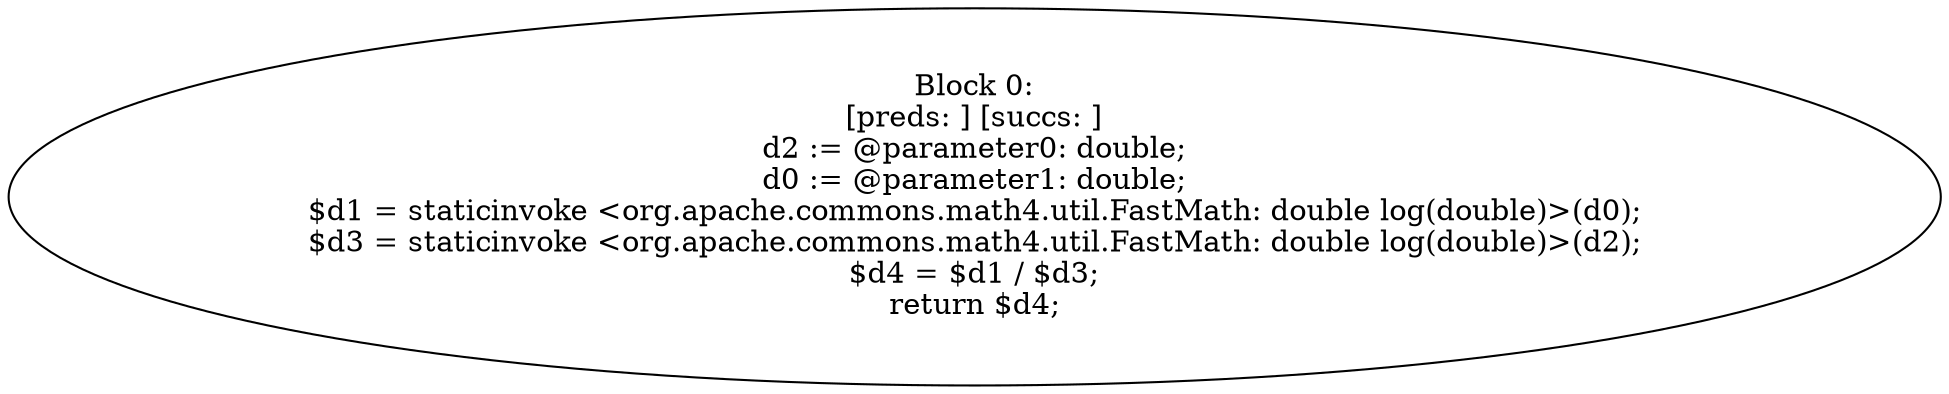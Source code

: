 digraph "unitGraph" {
    "Block 0:
[preds: ] [succs: ]
d2 := @parameter0: double;
d0 := @parameter1: double;
$d1 = staticinvoke <org.apache.commons.math4.util.FastMath: double log(double)>(d0);
$d3 = staticinvoke <org.apache.commons.math4.util.FastMath: double log(double)>(d2);
$d4 = $d1 / $d3;
return $d4;
"
}
